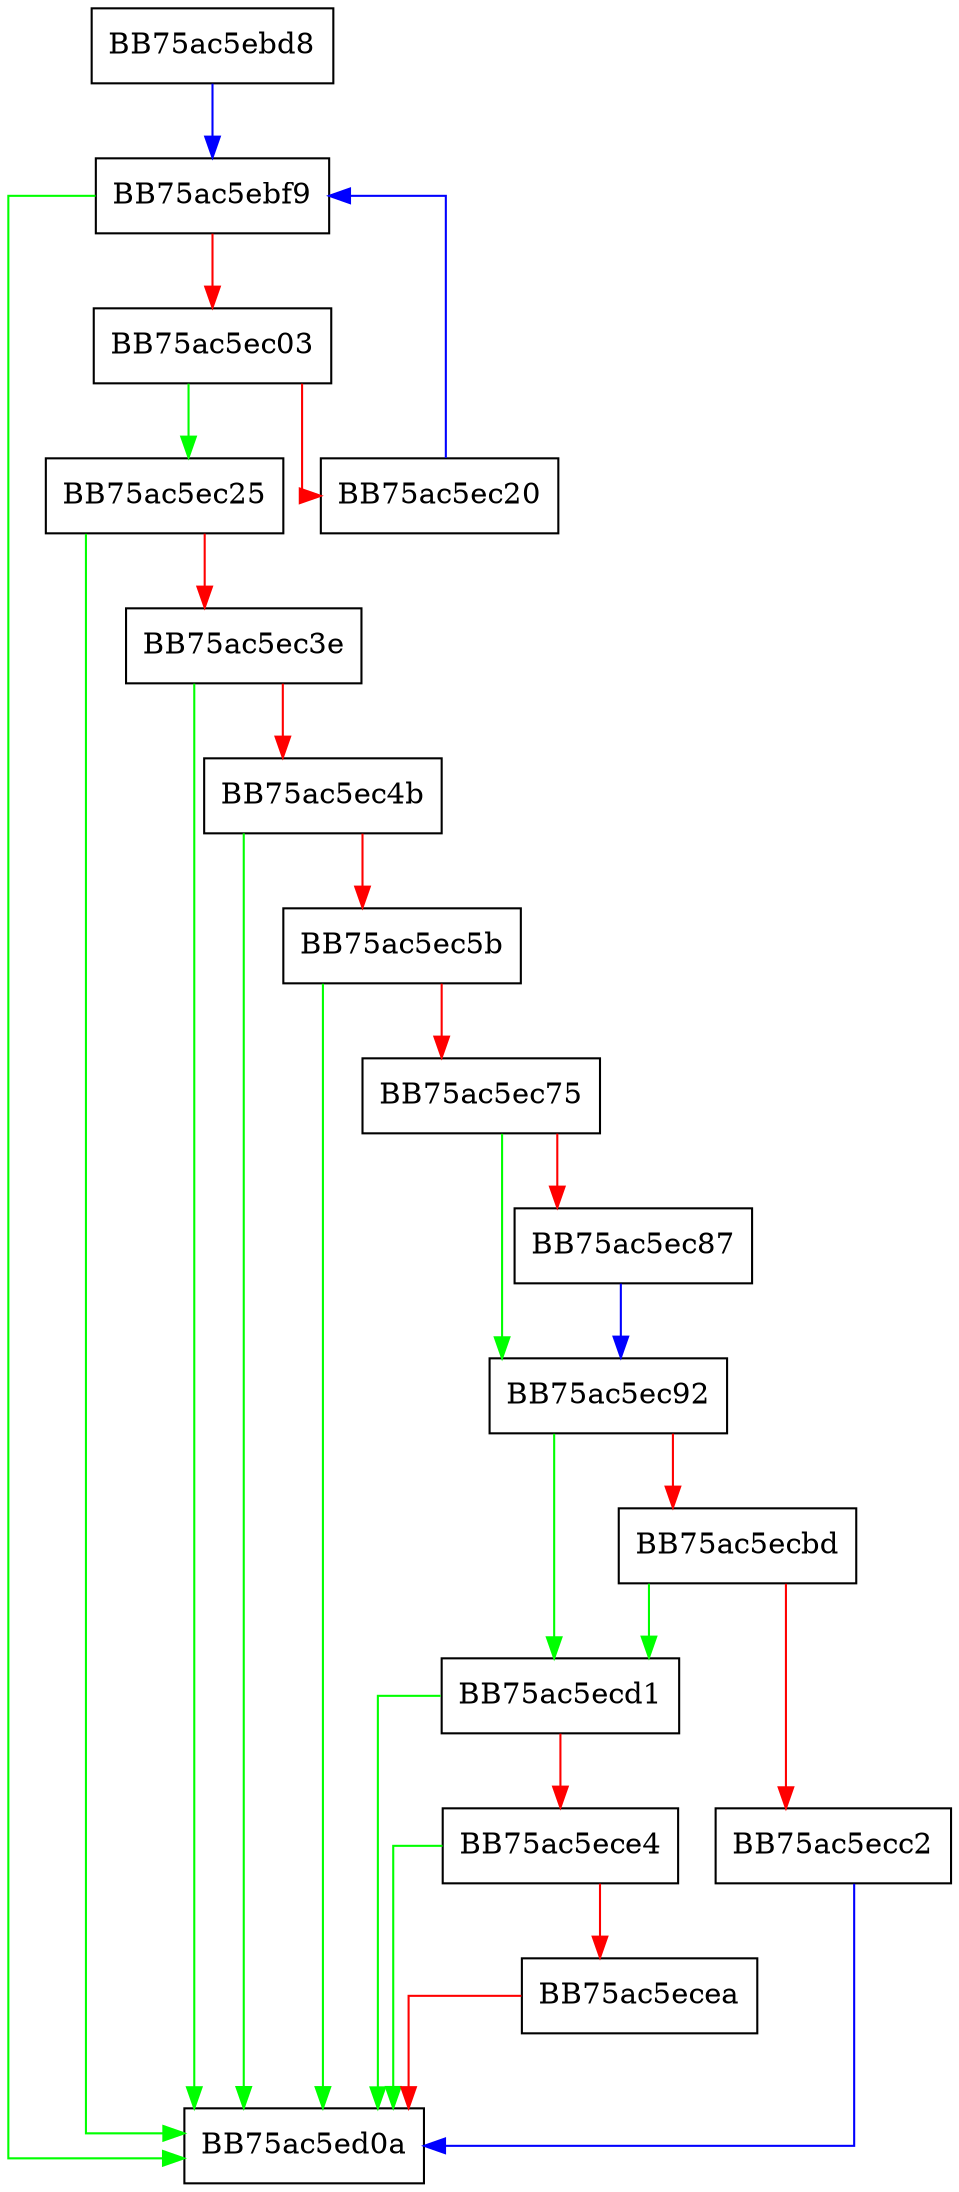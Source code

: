digraph pklite_detectcom {
  node [shape="box"];
  graph [splines=ortho];
  BB75ac5ebd8 -> BB75ac5ebf9 [color="blue"];
  BB75ac5ebf9 -> BB75ac5ed0a [color="green"];
  BB75ac5ebf9 -> BB75ac5ec03 [color="red"];
  BB75ac5ec03 -> BB75ac5ec25 [color="green"];
  BB75ac5ec03 -> BB75ac5ec20 [color="red"];
  BB75ac5ec20 -> BB75ac5ebf9 [color="blue"];
  BB75ac5ec25 -> BB75ac5ed0a [color="green"];
  BB75ac5ec25 -> BB75ac5ec3e [color="red"];
  BB75ac5ec3e -> BB75ac5ed0a [color="green"];
  BB75ac5ec3e -> BB75ac5ec4b [color="red"];
  BB75ac5ec4b -> BB75ac5ed0a [color="green"];
  BB75ac5ec4b -> BB75ac5ec5b [color="red"];
  BB75ac5ec5b -> BB75ac5ed0a [color="green"];
  BB75ac5ec5b -> BB75ac5ec75 [color="red"];
  BB75ac5ec75 -> BB75ac5ec92 [color="green"];
  BB75ac5ec75 -> BB75ac5ec87 [color="red"];
  BB75ac5ec87 -> BB75ac5ec92 [color="blue"];
  BB75ac5ec92 -> BB75ac5ecd1 [color="green"];
  BB75ac5ec92 -> BB75ac5ecbd [color="red"];
  BB75ac5ecbd -> BB75ac5ecd1 [color="green"];
  BB75ac5ecbd -> BB75ac5ecc2 [color="red"];
  BB75ac5ecc2 -> BB75ac5ed0a [color="blue"];
  BB75ac5ecd1 -> BB75ac5ed0a [color="green"];
  BB75ac5ecd1 -> BB75ac5ece4 [color="red"];
  BB75ac5ece4 -> BB75ac5ed0a [color="green"];
  BB75ac5ece4 -> BB75ac5ecea [color="red"];
  BB75ac5ecea -> BB75ac5ed0a [color="red"];
}